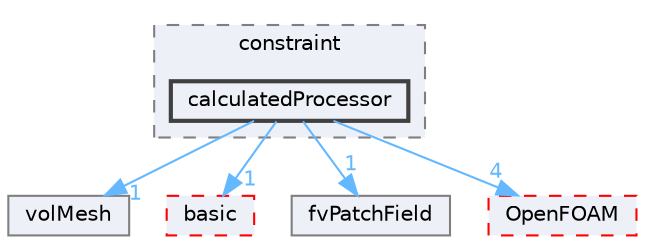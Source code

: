 digraph "src/finiteVolume/fields/fvPatchFields/constraint/calculatedProcessor"
{
 // LATEX_PDF_SIZE
  bgcolor="transparent";
  edge [fontname=Helvetica,fontsize=10,labelfontname=Helvetica,labelfontsize=10];
  node [fontname=Helvetica,fontsize=10,shape=box,height=0.2,width=0.4];
  compound=true
  subgraph clusterdir_dcf2f02ec1a1951cb48a5d6d97386405 {
    graph [ bgcolor="#edf0f7", pencolor="grey50", label="constraint", fontname=Helvetica,fontsize=10 style="filled,dashed", URL="dir_dcf2f02ec1a1951cb48a5d6d97386405.html",tooltip=""]
  dir_a97c6198d83f9d819e33ccfe62579d50 [label="calculatedProcessor", fillcolor="#edf0f7", color="grey25", style="filled,bold", URL="dir_a97c6198d83f9d819e33ccfe62579d50.html",tooltip=""];
  }
  dir_1a4209badf8dc5d7c181708103efea60 [label="volMesh", fillcolor="#edf0f7", color="grey50", style="filled", URL="dir_1a4209badf8dc5d7c181708103efea60.html",tooltip=""];
  dir_546b14c9025d30bb5b92fa069dbdd82c [label="basic", fillcolor="#edf0f7", color="red", style="filled,dashed", URL="dir_546b14c9025d30bb5b92fa069dbdd82c.html",tooltip=""];
  dir_6b9423849569a7ee618201e7cfce9eaa [label="fvPatchField", fillcolor="#edf0f7", color="grey50", style="filled", URL="dir_6b9423849569a7ee618201e7cfce9eaa.html",tooltip=""];
  dir_c5473ff19b20e6ec4dfe5c310b3778a8 [label="OpenFOAM", fillcolor="#edf0f7", color="red", style="filled,dashed", URL="dir_c5473ff19b20e6ec4dfe5c310b3778a8.html",tooltip=""];
  dir_a97c6198d83f9d819e33ccfe62579d50->dir_1a4209badf8dc5d7c181708103efea60 [headlabel="1", labeldistance=1.5 headhref="dir_000393_004299.html" href="dir_000393_004299.html" color="steelblue1" fontcolor="steelblue1"];
  dir_a97c6198d83f9d819e33ccfe62579d50->dir_546b14c9025d30bb5b92fa069dbdd82c [headlabel="1", labeldistance=1.5 headhref="dir_000393_000207.html" href="dir_000393_000207.html" color="steelblue1" fontcolor="steelblue1"];
  dir_a97c6198d83f9d819e33ccfe62579d50->dir_6b9423849569a7ee618201e7cfce9eaa [headlabel="1", labeldistance=1.5 headhref="dir_000393_001564.html" href="dir_000393_001564.html" color="steelblue1" fontcolor="steelblue1"];
  dir_a97c6198d83f9d819e33ccfe62579d50->dir_c5473ff19b20e6ec4dfe5c310b3778a8 [headlabel="4", labeldistance=1.5 headhref="dir_000393_002695.html" href="dir_000393_002695.html" color="steelblue1" fontcolor="steelblue1"];
}
